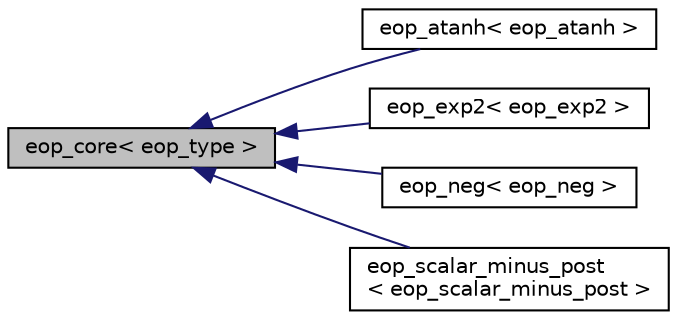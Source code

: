 digraph "eop_core&lt; eop_type &gt;"
{
  edge [fontname="Helvetica",fontsize="10",labelfontname="Helvetica",labelfontsize="10"];
  node [fontname="Helvetica",fontsize="10",shape=record];
  rankdir="LR";
  Node1 [label="eop_core\< eop_type \>",height=0.2,width=0.4,color="black", fillcolor="grey75", style="filled" fontcolor="black"];
  Node1 -> Node2 [dir="back",color="midnightblue",fontsize="10",style="solid",fontname="Helvetica"];
  Node2 [label="eop_atanh\< eop_atanh \>",height=0.2,width=0.4,color="black", fillcolor="white", style="filled",URL="$classeop__atanh.html"];
  Node1 -> Node3 [dir="back",color="midnightblue",fontsize="10",style="solid",fontname="Helvetica"];
  Node3 [label="eop_exp2\< eop_exp2 \>",height=0.2,width=0.4,color="black", fillcolor="white", style="filled",URL="$classeop__exp2.html"];
  Node1 -> Node4 [dir="back",color="midnightblue",fontsize="10",style="solid",fontname="Helvetica"];
  Node4 [label="eop_neg\< eop_neg \>",height=0.2,width=0.4,color="black", fillcolor="white", style="filled",URL="$classeop__neg.html"];
  Node1 -> Node5 [dir="back",color="midnightblue",fontsize="10",style="solid",fontname="Helvetica"];
  Node5 [label="eop_scalar_minus_post\l\< eop_scalar_minus_post \>",height=0.2,width=0.4,color="black", fillcolor="white", style="filled",URL="$classeop__scalar__minus__post.html"];
}
